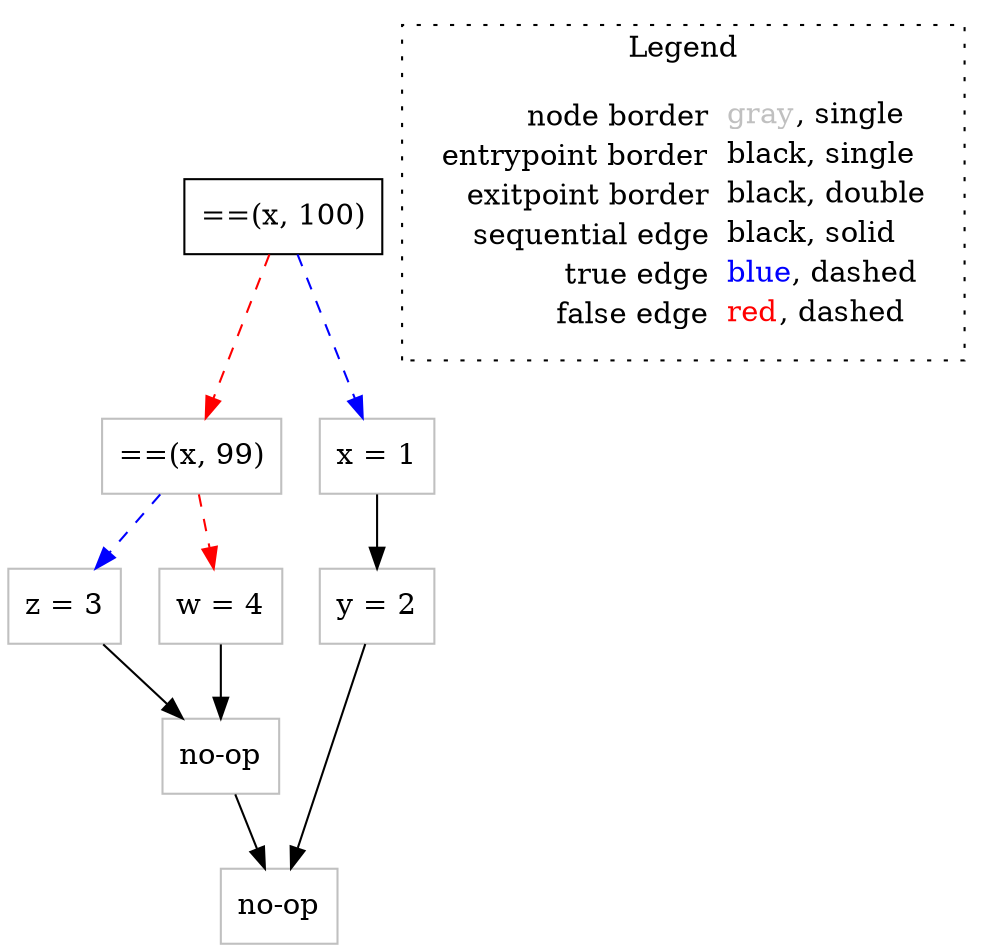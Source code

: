 digraph {
	"node0" [shape="rect",color="black",label=<==(x, 100)>];
	"node1" [shape="rect",color="gray",label=<==(x, 99)>];
	"node2" [shape="rect",color="gray",label=<z = 3>];
	"node3" [shape="rect",color="gray",label=<y = 2>];
	"node4" [shape="rect",color="gray",label=<w = 4>];
	"node5" [shape="rect",color="gray",label=<no-op>];
	"node6" [shape="rect",color="gray",label=<no-op>];
	"node7" [shape="rect",color="gray",label=<x = 1>];
	"node1" -> "node2" [color="blue",style="dashed"];
	"node1" -> "node4" [color="red",style="dashed"];
	"node2" -> "node6" [color="black"];
	"node3" -> "node5" [color="black"];
	"node4" -> "node6" [color="black"];
	"node0" -> "node1" [color="red",style="dashed"];
	"node0" -> "node7" [color="blue",style="dashed"];
	"node6" -> "node5" [color="black"];
	"node7" -> "node3" [color="black"];
subgraph cluster_legend {
	label="Legend";
	style=dotted;
	node [shape=plaintext];
	"legend" [label=<<table border="0" cellpadding="2" cellspacing="0" cellborder="0"><tr><td align="right">node border&nbsp;</td><td align="left"><font color="gray">gray</font>, single</td></tr><tr><td align="right">entrypoint border&nbsp;</td><td align="left"><font color="black">black</font>, single</td></tr><tr><td align="right">exitpoint border&nbsp;</td><td align="left"><font color="black">black</font>, double</td></tr><tr><td align="right">sequential edge&nbsp;</td><td align="left"><font color="black">black</font>, solid</td></tr><tr><td align="right">true edge&nbsp;</td><td align="left"><font color="blue">blue</font>, dashed</td></tr><tr><td align="right">false edge&nbsp;</td><td align="left"><font color="red">red</font>, dashed</td></tr></table>>];
}

}
